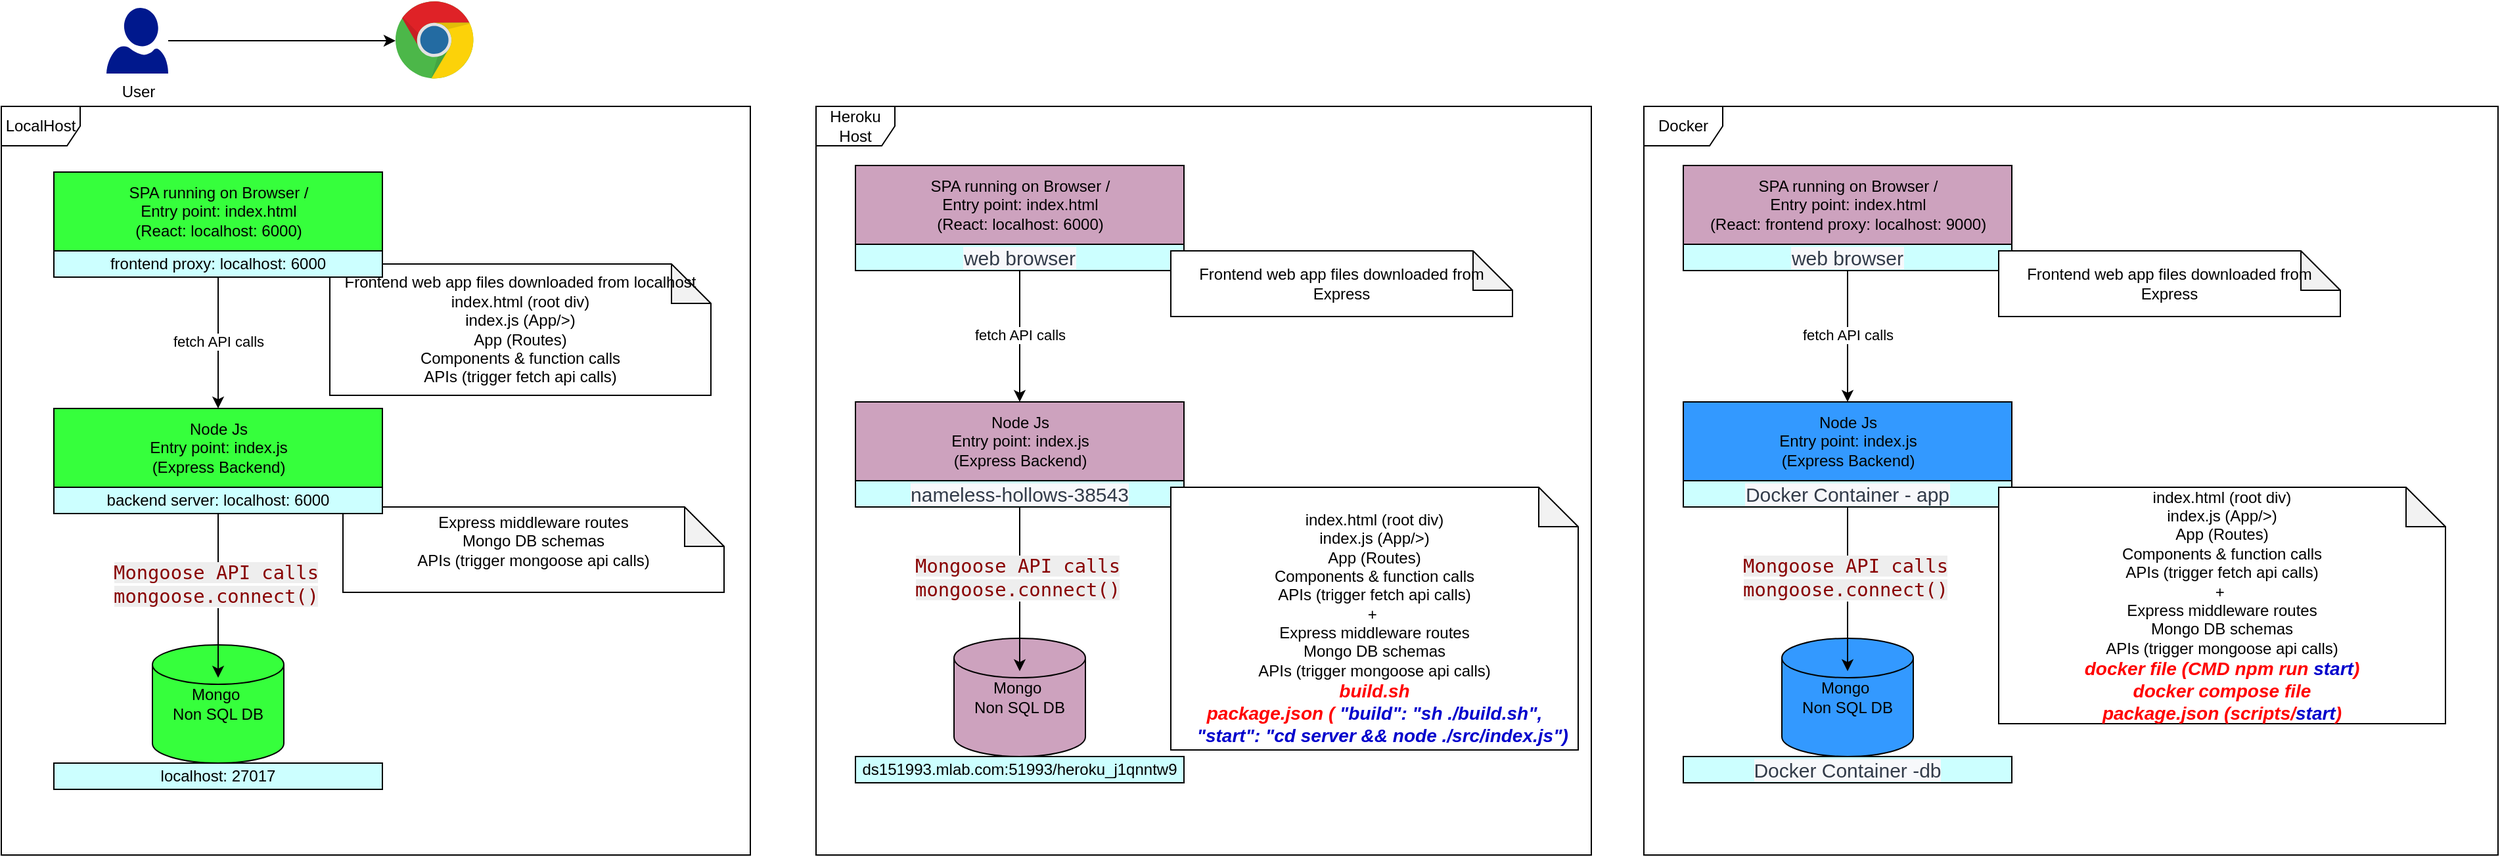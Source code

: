 <mxfile version="13.5.8" type="github">
  <diagram name="Page-1" id="e7e014a7-5840-1c2e-5031-d8a46d1fe8dd">
    <mxGraphModel dx="1549" dy="625" grid="1" gridSize="10" guides="1" tooltips="1" connect="1" arrows="1" fold="1" page="1" pageScale="1" pageWidth="1169" pageHeight="826" background="#ffffff" math="0" shadow="0">
      <root>
        <mxCell id="0" />
        <mxCell id="1" parent="0" />
        <mxCell id="EqBbusVfHMR0FqAXmhcd-86" value="LocalHost" style="shape=umlFrame;whiteSpace=wrap;html=1;strokeColor=#000000;fillColor=#FFFFFF;" vertex="1" parent="1">
          <mxGeometry x="10" y="90" width="570" height="570" as="geometry" />
        </mxCell>
        <mxCell id="EqBbusVfHMR0FqAXmhcd-87" value="Heroku Host" style="shape=umlFrame;whiteSpace=wrap;html=1;strokeColor=#000000;fillColor=#FFFFFF;" vertex="1" parent="1">
          <mxGeometry x="630" y="90" width="590" height="570" as="geometry" />
        </mxCell>
        <mxCell id="EqBbusVfHMR0FqAXmhcd-71" value="Express middleware routes&lt;br&gt;Mongo DB schemas&lt;br&gt;APIs (trigger mongoose api calls)&lt;br&gt;&amp;nbsp;" style="shape=note;whiteSpace=wrap;html=1;backgroundOutline=1;darkOpacity=0.05;" vertex="1" parent="1">
          <mxGeometry x="270" y="395" width="290" height="65" as="geometry" />
        </mxCell>
        <mxCell id="EqBbusVfHMR0FqAXmhcd-41" value="Mongo&amp;nbsp;&lt;br&gt;Non SQL DB" style="shape=cylinder2;whiteSpace=wrap;html=1;boundedLbl=1;backgroundOutline=1;size=15;fillColor=#36FF3C;" vertex="1" parent="1">
          <mxGeometry x="125" y="500" width="100" height="90" as="geometry" />
        </mxCell>
        <mxCell id="EqBbusVfHMR0FqAXmhcd-44" value="Node Js&lt;br&gt;Entry point: index.js&lt;br&gt;(Express Backend)" style="html=1;fillColor=#36FF3C;" vertex="1" parent="1">
          <mxGeometry x="50" y="320" width="250" height="60" as="geometry" />
        </mxCell>
        <mxCell id="EqBbusVfHMR0FqAXmhcd-53" value="" style="dashed=0;outlineConnect=0;html=1;align=center;labelPosition=center;verticalLabelPosition=bottom;verticalAlign=top;shape=mxgraph.weblogos.chrome" vertex="1" parent="1">
          <mxGeometry x="310" y="10" width="60" height="60" as="geometry" />
        </mxCell>
        <mxCell id="EqBbusVfHMR0FqAXmhcd-56" style="edgeStyle=orthogonalEdgeStyle;rounded=0;orthogonalLoop=1;jettySize=auto;html=1;" edge="1" parent="1" source="EqBbusVfHMR0FqAXmhcd-55" target="EqBbusVfHMR0FqAXmhcd-53">
          <mxGeometry relative="1" as="geometry" />
        </mxCell>
        <mxCell id="EqBbusVfHMR0FqAXmhcd-55" value="User" style="aspect=fixed;pointerEvents=1;shadow=0;dashed=0;html=1;strokeColor=none;labelPosition=center;verticalLabelPosition=bottom;verticalAlign=top;align=center;fillColor=#00188D;shape=mxgraph.azure.user" vertex="1" parent="1">
          <mxGeometry x="90" y="15" width="47" height="50" as="geometry" />
        </mxCell>
        <mxCell id="EqBbusVfHMR0FqAXmhcd-72" style="edgeStyle=orthogonalEdgeStyle;rounded=0;orthogonalLoop=1;jettySize=auto;html=1;exitX=0.5;exitY=1;exitDx=0;exitDy=0;entryX=0.5;entryY=0.278;entryDx=0;entryDy=0;entryPerimeter=0;" edge="1" parent="1" source="EqBbusVfHMR0FqAXmhcd-63" target="EqBbusVfHMR0FqAXmhcd-41">
          <mxGeometry relative="1" as="geometry" />
        </mxCell>
        <mxCell id="EqBbusVfHMR0FqAXmhcd-73" value="&lt;span style=&quot;color: rgb(136 , 0 , 0) ; font-family: monospace , monospace ; font-size: 14.4px ; background-color: rgb(238 , 238 , 238)&quot;&gt;Mongoose API calls&lt;br&gt;mongoose.connect()&lt;/span&gt;" style="edgeLabel;html=1;align=center;verticalAlign=middle;resizable=0;points=[];" vertex="1" connectable="0" parent="EqBbusVfHMR0FqAXmhcd-72">
          <mxGeometry x="-0.143" y="-2" relative="1" as="geometry">
            <mxPoint as="offset" />
          </mxGeometry>
        </mxCell>
        <mxCell id="EqBbusVfHMR0FqAXmhcd-63" value="&lt;span&gt;backend server: localhost: 6000&lt;/span&gt;" style="rounded=0;whiteSpace=wrap;html=1;fillColor=#CCFFFF;" vertex="1" parent="1">
          <mxGeometry x="50" y="380" width="250" height="20" as="geometry" />
        </mxCell>
        <mxCell id="EqBbusVfHMR0FqAXmhcd-64" value="localhost: 27017" style="rounded=0;whiteSpace=wrap;html=1;fillColor=#CCFFFF;" vertex="1" parent="1">
          <mxGeometry x="50" y="590" width="250" height="20" as="geometry" />
        </mxCell>
        <mxCell id="EqBbusVfHMR0FqAXmhcd-65" value="Frontend web app files downloaded from localhost&lt;br&gt;index.html (root div)&lt;br&gt;index.js (App/&amp;gt;)&lt;br&gt;App (Routes)&lt;br&gt;Components &amp;amp; function calls&lt;br&gt;APIs (trigger fetch api calls)" style="shape=note;whiteSpace=wrap;html=1;backgroundOutline=1;darkOpacity=0.05;" vertex="1" parent="1">
          <mxGeometry x="260" y="210" width="290" height="100" as="geometry" />
        </mxCell>
        <mxCell id="EqBbusVfHMR0FqAXmhcd-67" value="" style="group;fillColor=#36FF3C;" vertex="1" connectable="0" parent="1">
          <mxGeometry x="50" y="140" width="250" height="80" as="geometry" />
        </mxCell>
        <mxCell id="EqBbusVfHMR0FqAXmhcd-43" value="SPA running on Browser /&lt;br&gt;Entry point: index.html&lt;br&gt;(React:&amp;nbsp;&lt;span&gt;localhost: 6000&lt;/span&gt;)" style="html=1;fillColor=#36FF3C;" vertex="1" parent="EqBbusVfHMR0FqAXmhcd-67">
          <mxGeometry width="250" height="60" as="geometry" />
        </mxCell>
        <mxCell id="EqBbusVfHMR0FqAXmhcd-62" value="frontend proxy: localhost: 6000" style="rounded=0;whiteSpace=wrap;html=1;fillColor=#CCFFFF;strokeColor=#000000;" vertex="1" parent="EqBbusVfHMR0FqAXmhcd-67">
          <mxGeometry y="60" width="250" height="20" as="geometry" />
        </mxCell>
        <mxCell id="EqBbusVfHMR0FqAXmhcd-69" style="edgeStyle=orthogonalEdgeStyle;rounded=0;orthogonalLoop=1;jettySize=auto;html=1;entryX=0.5;entryY=0;entryDx=0;entryDy=0;" edge="1" parent="1" source="EqBbusVfHMR0FqAXmhcd-62" target="EqBbusVfHMR0FqAXmhcd-44">
          <mxGeometry relative="1" as="geometry">
            <mxPoint x="175" y="240" as="sourcePoint" />
          </mxGeometry>
        </mxCell>
        <mxCell id="EqBbusVfHMR0FqAXmhcd-70" value="fetch API calls" style="edgeLabel;html=1;align=center;verticalAlign=middle;resizable=0;points=[];" vertex="1" connectable="0" parent="EqBbusVfHMR0FqAXmhcd-69">
          <mxGeometry x="-0.02" relative="1" as="geometry">
            <mxPoint as="offset" />
          </mxGeometry>
        </mxCell>
        <mxCell id="EqBbusVfHMR0FqAXmhcd-74" value="Mongo&amp;nbsp;&lt;br&gt;Non SQL DB" style="shape=cylinder2;whiteSpace=wrap;html=1;boundedLbl=1;backgroundOutline=1;size=15;fillColor=#CDA2BE;" vertex="1" parent="1">
          <mxGeometry x="735" y="495" width="100" height="90" as="geometry" />
        </mxCell>
        <mxCell id="EqBbusVfHMR0FqAXmhcd-75" value="Node Js&lt;br&gt;Entry point: index.js&lt;br&gt;(Express Backend)" style="html=1;fillColor=#CDA2BE;" vertex="1" parent="1">
          <mxGeometry x="660" y="315" width="250" height="60" as="geometry" />
        </mxCell>
        <mxCell id="EqBbusVfHMR0FqAXmhcd-76" style="edgeStyle=orthogonalEdgeStyle;rounded=0;orthogonalLoop=1;jettySize=auto;html=1;exitX=0.5;exitY=1;exitDx=0;exitDy=0;entryX=0.5;entryY=0.278;entryDx=0;entryDy=0;entryPerimeter=0;" edge="1" parent="1" source="EqBbusVfHMR0FqAXmhcd-78" target="EqBbusVfHMR0FqAXmhcd-74">
          <mxGeometry relative="1" as="geometry" />
        </mxCell>
        <mxCell id="EqBbusVfHMR0FqAXmhcd-77" value="&lt;span style=&quot;color: rgb(136 , 0 , 0) ; font-family: monospace , monospace ; font-size: 14.4px ; background-color: rgb(238 , 238 , 238)&quot;&gt;Mongoose API calls&lt;br&gt;mongoose.connect()&lt;/span&gt;" style="edgeLabel;html=1;align=center;verticalAlign=middle;resizable=0;points=[];" vertex="1" connectable="0" parent="EqBbusVfHMR0FqAXmhcd-76">
          <mxGeometry x="-0.143" y="-2" relative="1" as="geometry">
            <mxPoint as="offset" />
          </mxGeometry>
        </mxCell>
        <mxCell id="EqBbusVfHMR0FqAXmhcd-78" value="&lt;span style=&quot;color: rgb(50 , 59 , 73) ; font-family: , &amp;#34;helvetica neue&amp;#34; , &amp;#34;helvetica&amp;#34; , &amp;#34;arial&amp;#34; , sans-serif ; font-size: 15px ; background-color: rgb(247 , 248 , 251)&quot;&gt;nameless-hollows-38543&lt;/span&gt;" style="rounded=0;whiteSpace=wrap;html=1;fillColor=#CCFFFF;" vertex="1" parent="1">
          <mxGeometry x="660" y="375" width="250" height="20" as="geometry" />
        </mxCell>
        <mxCell id="EqBbusVfHMR0FqAXmhcd-79" value="ds151993.mlab.com:51993/heroku_j1qnntw9" style="rounded=0;whiteSpace=wrap;html=1;fillColor=#CCFFFF;" vertex="1" parent="1">
          <mxGeometry x="660" y="585" width="250" height="20" as="geometry" />
        </mxCell>
        <mxCell id="EqBbusVfHMR0FqAXmhcd-80" value="" style="group;fillColor=#B5739D;" vertex="1" connectable="0" parent="1">
          <mxGeometry x="660" y="135" width="250" height="80" as="geometry" />
        </mxCell>
        <mxCell id="EqBbusVfHMR0FqAXmhcd-81" value="SPA running on Browser /&lt;br&gt;Entry point: index.html&lt;br&gt;(React:&amp;nbsp;&lt;span&gt;localhost: 6000&lt;/span&gt;)" style="html=1;fillColor=#CDA2BE;" vertex="1" parent="EqBbusVfHMR0FqAXmhcd-80">
          <mxGeometry width="250" height="60" as="geometry" />
        </mxCell>
        <mxCell id="EqBbusVfHMR0FqAXmhcd-82" value="&lt;span style=&quot;color: rgb(50 , 59 , 73) ; font-family: , &amp;#34;helvetica neue&amp;#34; , &amp;#34;helvetica&amp;#34; , &amp;#34;arial&amp;#34; , sans-serif ; font-size: 15px ; background-color: rgb(247 , 248 , 251)&quot;&gt;web browser&lt;/span&gt;" style="rounded=0;whiteSpace=wrap;html=1;fillColor=#CCFFFF;strokeColor=#000000;" vertex="1" parent="EqBbusVfHMR0FqAXmhcd-80">
          <mxGeometry y="60" width="250" height="20" as="geometry" />
        </mxCell>
        <mxCell id="EqBbusVfHMR0FqAXmhcd-83" style="edgeStyle=orthogonalEdgeStyle;rounded=0;orthogonalLoop=1;jettySize=auto;html=1;entryX=0.5;entryY=0;entryDx=0;entryDy=0;" edge="1" parent="1" source="EqBbusVfHMR0FqAXmhcd-82" target="EqBbusVfHMR0FqAXmhcd-75">
          <mxGeometry relative="1" as="geometry">
            <mxPoint x="785" y="235" as="sourcePoint" />
          </mxGeometry>
        </mxCell>
        <mxCell id="EqBbusVfHMR0FqAXmhcd-84" value="fetch API calls" style="edgeLabel;html=1;align=center;verticalAlign=middle;resizable=0;points=[];" vertex="1" connectable="0" parent="EqBbusVfHMR0FqAXmhcd-83">
          <mxGeometry x="-0.02" relative="1" as="geometry">
            <mxPoint as="offset" />
          </mxGeometry>
        </mxCell>
        <mxCell id="EqBbusVfHMR0FqAXmhcd-89" value="Frontend web app files downloaded from Express" style="shape=note;whiteSpace=wrap;html=1;backgroundOutline=1;darkOpacity=0.05;" vertex="1" parent="1">
          <mxGeometry x="900" y="200" width="260" height="50" as="geometry" />
        </mxCell>
        <mxCell id="EqBbusVfHMR0FqAXmhcd-90" value="&lt;br&gt;index.html (root div)&lt;br&gt;index.js (App/&amp;gt;)&lt;br&gt;App (Routes)&lt;br&gt;Components &amp;amp; function calls&lt;br&gt;APIs (trigger fetch api calls)&lt;br&gt;+&amp;nbsp;&lt;br&gt;Express middleware routes&lt;br&gt;Mongo DB schemas&lt;br&gt;APIs (trigger mongoose api calls)&lt;br&gt;&lt;i&gt;&lt;font color=&quot;#ff0000&quot; style=&quot;font-size: 14px&quot;&gt;&lt;b&gt;build.sh&lt;br&gt;package.json (&lt;/b&gt;&lt;/font&gt;&lt;/i&gt;&lt;span style=&quot;font-size: 14px&quot;&gt;&lt;b&gt;&lt;i&gt;&lt;font color=&quot;#ff0000&quot;&gt;&amp;nbsp;&lt;/font&gt;&lt;font color=&quot;#0000cc&quot;&gt;&quot;build&quot;: &quot;sh ./build.sh&quot;,&lt;/font&gt;&lt;br&gt;&lt;font color=&quot;#0000cc&quot;&gt;&amp;nbsp; &amp;nbsp; &quot;start&quot;: &quot;cd server &amp;amp;&amp;amp; node ./src/index.js&quot;)&lt;/font&gt;&lt;/i&gt;&lt;/b&gt;&lt;/span&gt;&lt;font color=&quot;#0000cc&quot;&gt;&amp;nbsp;&lt;/font&gt;" style="shape=note;whiteSpace=wrap;html=1;backgroundOutline=1;darkOpacity=0.05;" vertex="1" parent="1">
          <mxGeometry x="900" y="380" width="310" height="200" as="geometry" />
        </mxCell>
        <mxCell id="EqBbusVfHMR0FqAXmhcd-91" value="Docker" style="shape=umlFrame;whiteSpace=wrap;html=1;strokeColor=#000000;fillColor=#FFFFFF;" vertex="1" parent="1">
          <mxGeometry x="1260" y="90" width="650" height="570" as="geometry" />
        </mxCell>
        <mxCell id="EqBbusVfHMR0FqAXmhcd-92" value="Mongo&amp;nbsp;&lt;br&gt;Non SQL DB" style="shape=cylinder2;whiteSpace=wrap;html=1;boundedLbl=1;backgroundOutline=1;size=15;fillColor=#3399FF;" vertex="1" parent="1">
          <mxGeometry x="1365" y="495" width="100" height="90" as="geometry" />
        </mxCell>
        <mxCell id="EqBbusVfHMR0FqAXmhcd-93" value="Node Js&lt;br&gt;Entry point: index.js&lt;br&gt;(Express Backend)" style="html=1;fillColor=#3399FF;" vertex="1" parent="1">
          <mxGeometry x="1290" y="315" width="250" height="60" as="geometry" />
        </mxCell>
        <mxCell id="EqBbusVfHMR0FqAXmhcd-94" style="edgeStyle=orthogonalEdgeStyle;rounded=0;orthogonalLoop=1;jettySize=auto;html=1;exitX=0.5;exitY=1;exitDx=0;exitDy=0;entryX=0.5;entryY=0.278;entryDx=0;entryDy=0;entryPerimeter=0;" edge="1" parent="1" source="EqBbusVfHMR0FqAXmhcd-96" target="EqBbusVfHMR0FqAXmhcd-92">
          <mxGeometry relative="1" as="geometry" />
        </mxCell>
        <mxCell id="EqBbusVfHMR0FqAXmhcd-95" value="&lt;span style=&quot;color: rgb(136 , 0 , 0) ; font-family: monospace , monospace ; font-size: 14.4px ; background-color: rgb(238 , 238 , 238)&quot;&gt;Mongoose API calls&lt;br&gt;mongoose.connect()&lt;/span&gt;" style="edgeLabel;html=1;align=center;verticalAlign=middle;resizable=0;points=[];" vertex="1" connectable="0" parent="EqBbusVfHMR0FqAXmhcd-94">
          <mxGeometry x="-0.143" y="-2" relative="1" as="geometry">
            <mxPoint as="offset" />
          </mxGeometry>
        </mxCell>
        <mxCell id="EqBbusVfHMR0FqAXmhcd-96" value="&lt;span style=&quot;color: rgb(50 , 59 , 73) ; font-family: , &amp;#34;helvetica neue&amp;#34; , &amp;#34;helvetica&amp;#34; , &amp;#34;arial&amp;#34; , sans-serif ; font-size: 15px ; background-color: rgb(247 , 248 , 251)&quot;&gt;Docker Container - app&lt;/span&gt;" style="rounded=0;whiteSpace=wrap;html=1;fillColor=#CCFFFF;" vertex="1" parent="1">
          <mxGeometry x="1290" y="375" width="250" height="20" as="geometry" />
        </mxCell>
        <mxCell id="EqBbusVfHMR0FqAXmhcd-97" value="&lt;span style=&quot;color: rgb(50 , 59 , 73) ; font-size: 15px ; background-color: rgb(247 , 248 , 251)&quot;&gt;Docker Container -db&lt;/span&gt;" style="rounded=0;whiteSpace=wrap;html=1;fillColor=#CCFFFF;" vertex="1" parent="1">
          <mxGeometry x="1290" y="585" width="250" height="20" as="geometry" />
        </mxCell>
        <mxCell id="EqBbusVfHMR0FqAXmhcd-98" value="" style="group;fillColor=#B5739D;" vertex="1" connectable="0" parent="1">
          <mxGeometry x="1290" y="135" width="250" height="80" as="geometry" />
        </mxCell>
        <mxCell id="EqBbusVfHMR0FqAXmhcd-99" value="SPA running on Browser /&lt;br&gt;Entry point: index.html&lt;br&gt;(React:&amp;nbsp;&lt;span&gt;frontend proxy: localhost: 9000&lt;/span&gt;)" style="html=1;fillColor=#CDA2BE;" vertex="1" parent="EqBbusVfHMR0FqAXmhcd-98">
          <mxGeometry width="250" height="60" as="geometry" />
        </mxCell>
        <mxCell id="EqBbusVfHMR0FqAXmhcd-100" value="&lt;span style=&quot;color: rgb(50 , 59 , 73) ; font-family: , &amp;#34;helvetica neue&amp;#34; , &amp;#34;helvetica&amp;#34; , &amp;#34;arial&amp;#34; , sans-serif ; font-size: 15px ; background-color: rgb(247 , 248 , 251)&quot;&gt;web browser&lt;/span&gt;" style="rounded=0;whiteSpace=wrap;html=1;fillColor=#CCFFFF;strokeColor=#000000;" vertex="1" parent="EqBbusVfHMR0FqAXmhcd-98">
          <mxGeometry y="60" width="250" height="20" as="geometry" />
        </mxCell>
        <mxCell id="EqBbusVfHMR0FqAXmhcd-101" style="edgeStyle=orthogonalEdgeStyle;rounded=0;orthogonalLoop=1;jettySize=auto;html=1;entryX=0.5;entryY=0;entryDx=0;entryDy=0;" edge="1" parent="1" source="EqBbusVfHMR0FqAXmhcd-100" target="EqBbusVfHMR0FqAXmhcd-93">
          <mxGeometry relative="1" as="geometry">
            <mxPoint x="1415" y="235" as="sourcePoint" />
          </mxGeometry>
        </mxCell>
        <mxCell id="EqBbusVfHMR0FqAXmhcd-102" value="fetch API calls" style="edgeLabel;html=1;align=center;verticalAlign=middle;resizable=0;points=[];" vertex="1" connectable="0" parent="EqBbusVfHMR0FqAXmhcd-101">
          <mxGeometry x="-0.02" relative="1" as="geometry">
            <mxPoint as="offset" />
          </mxGeometry>
        </mxCell>
        <mxCell id="EqBbusVfHMR0FqAXmhcd-103" value="Frontend web app files downloaded from Express" style="shape=note;whiteSpace=wrap;html=1;backgroundOutline=1;darkOpacity=0.05;" vertex="1" parent="1">
          <mxGeometry x="1530" y="200" width="260" height="50" as="geometry" />
        </mxCell>
        <mxCell id="EqBbusVfHMR0FqAXmhcd-104" value="&lt;br&gt;index.html (root div)&lt;br&gt;index.js (App/&amp;gt;)&lt;br&gt;App (Routes)&lt;br&gt;Components &amp;amp; function calls&lt;br&gt;APIs (trigger fetch api calls)&lt;br&gt;+&amp;nbsp;&lt;br&gt;Express middleware routes&lt;br&gt;Mongo DB schemas&lt;br&gt;APIs (trigger mongoose api calls)&lt;br&gt;&lt;i&gt;&lt;font style=&quot;font-size: 14px&quot;&gt;&lt;b&gt;&lt;font color=&quot;#ff0000&quot;&gt;docker file (CMD npm run &lt;/font&gt;&lt;font color=&quot;#0000cc&quot;&gt;start&lt;/font&gt;&lt;font color=&quot;#ff0000&quot;&gt;)&lt;/font&gt;&lt;br&gt;&lt;font color=&quot;#ff0000&quot;&gt;docker compose file&lt;/font&gt;&lt;br&gt;&lt;font color=&quot;#ff0000&quot;&gt;package.json (scripts/&lt;/font&gt;&lt;font color=&quot;#0000cc&quot;&gt;start&lt;/font&gt;&lt;font color=&quot;#ff0000&quot;&gt;)&lt;/font&gt;&lt;/b&gt;&lt;/font&gt;&lt;/i&gt;&lt;br&gt;&amp;nbsp;" style="shape=note;whiteSpace=wrap;html=1;backgroundOutline=1;darkOpacity=0.05;" vertex="1" parent="1">
          <mxGeometry x="1530" y="380" width="340" height="180" as="geometry" />
        </mxCell>
      </root>
    </mxGraphModel>
  </diagram>
</mxfile>
